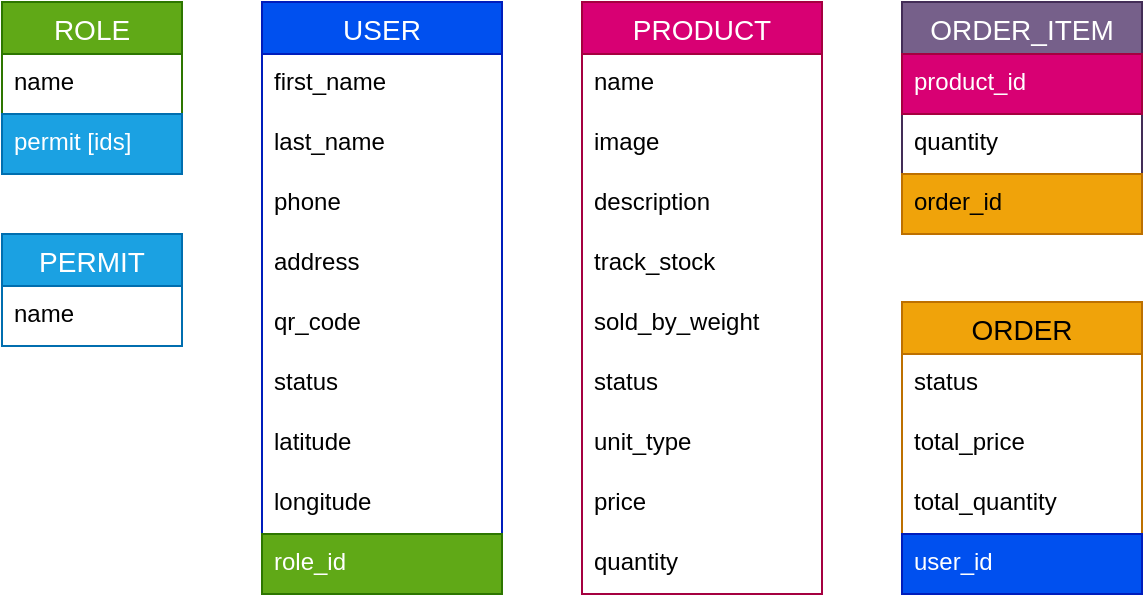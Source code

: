 <mxfile>
    <diagram id="FbO4DC4GYSVrm8Huperx" name="Page-1">
        <mxGraphModel dx="1747" dy="784" grid="1" gridSize="10" guides="1" tooltips="1" connect="1" arrows="1" fold="1" page="1" pageScale="1" pageWidth="1600" pageHeight="900" background="none" math="0" shadow="0">
            <root>
                <mxCell id="0"/>
                <mxCell id="1" parent="0"/>
                <mxCell id="24" value="ROLE" style="swimlane;fontStyle=0;childLayout=stackLayout;horizontal=1;startSize=26;horizontalStack=0;resizeParent=1;resizeParentMax=0;resizeLast=0;collapsible=1;marginBottom=0;align=center;fontSize=14;fillColor=#60a917;fontColor=#ffffff;strokeColor=#2D7600;" parent="1" vertex="1">
                    <mxGeometry x="30" y="40" width="90" height="86" as="geometry">
                        <mxRectangle x="50" y="50" width="80" height="30" as="alternateBounds"/>
                    </mxGeometry>
                </mxCell>
                <mxCell id="25" value="name" style="text;strokeColor=none;fillColor=none;spacingLeft=4;spacingRight=4;overflow=hidden;rotatable=0;points=[[0,0.5],[1,0.5]];portConstraint=eastwest;fontSize=12;" parent="24" vertex="1">
                    <mxGeometry y="26" width="90" height="30" as="geometry"/>
                </mxCell>
                <mxCell id="26" value="permit [ids]" style="text;strokeColor=#006EAF;fillColor=#1ba1e2;spacingLeft=4;spacingRight=4;overflow=hidden;rotatable=0;points=[[0,0.5],[1,0.5]];portConstraint=eastwest;fontSize=12;fontColor=#ffffff;" parent="24" vertex="1">
                    <mxGeometry y="56" width="90" height="30" as="geometry"/>
                </mxCell>
                <mxCell id="28" value="PERMIT" style="swimlane;fontStyle=0;childLayout=stackLayout;horizontal=1;startSize=26;horizontalStack=0;resizeParent=1;resizeParentMax=0;resizeLast=0;collapsible=1;marginBottom=0;align=center;fontSize=14;fillColor=#1ba1e2;fontColor=#ffffff;strokeColor=#006EAF;" parent="1" vertex="1">
                    <mxGeometry x="30" y="156" width="90" height="56" as="geometry">
                        <mxRectangle x="180" y="50" width="90" height="30" as="alternateBounds"/>
                    </mxGeometry>
                </mxCell>
                <mxCell id="29" value="name" style="text;strokeColor=none;fillColor=none;spacingLeft=4;spacingRight=4;overflow=hidden;rotatable=0;points=[[0,0.5],[1,0.5]];portConstraint=eastwest;fontSize=12;" parent="28" vertex="1">
                    <mxGeometry y="26" width="90" height="30" as="geometry"/>
                </mxCell>
                <mxCell id="31" value="PRODUCT" style="swimlane;fontStyle=0;childLayout=stackLayout;horizontal=1;startSize=26;horizontalStack=0;resizeParent=1;resizeParentMax=0;resizeLast=0;collapsible=1;marginBottom=0;align=center;fontSize=14;fillColor=#d80073;fontColor=#ffffff;strokeColor=#A50040;" parent="1" vertex="1">
                    <mxGeometry x="320" y="40" width="120" height="296" as="geometry">
                        <mxRectangle x="320" y="50" width="110" height="30" as="alternateBounds"/>
                    </mxGeometry>
                </mxCell>
                <mxCell id="32" value="name" style="text;strokeColor=none;fillColor=none;spacingLeft=4;spacingRight=4;overflow=hidden;rotatable=0;points=[[0,0.5],[1,0.5]];portConstraint=eastwest;fontSize=12;" parent="31" vertex="1">
                    <mxGeometry y="26" width="120" height="30" as="geometry"/>
                </mxCell>
                <mxCell id="33" value="image" style="text;strokeColor=none;fillColor=none;spacingLeft=4;spacingRight=4;overflow=hidden;rotatable=0;points=[[0,0.5],[1,0.5]];portConstraint=eastwest;fontSize=12;" parent="31" vertex="1">
                    <mxGeometry y="56" width="120" height="30" as="geometry"/>
                </mxCell>
                <mxCell id="34" value="description" style="text;strokeColor=none;fillColor=none;spacingLeft=4;spacingRight=4;overflow=hidden;rotatable=0;points=[[0,0.5],[1,0.5]];portConstraint=eastwest;fontSize=12;" parent="31" vertex="1">
                    <mxGeometry y="86" width="120" height="30" as="geometry"/>
                </mxCell>
                <mxCell id="36" value="track_stock" style="text;strokeColor=none;fillColor=none;spacingLeft=4;spacingRight=4;overflow=hidden;rotatable=0;points=[[0,0.5],[1,0.5]];portConstraint=eastwest;fontSize=12;" parent="31" vertex="1">
                    <mxGeometry y="116" width="120" height="30" as="geometry"/>
                </mxCell>
                <mxCell id="37" value="sold_by_weight" style="text;strokeColor=none;fillColor=none;spacingLeft=4;spacingRight=4;overflow=hidden;rotatable=0;points=[[0,0.5],[1,0.5]];portConstraint=eastwest;fontSize=12;" parent="31" vertex="1">
                    <mxGeometry y="146" width="120" height="30" as="geometry"/>
                </mxCell>
                <mxCell id="38" value="status" style="text;strokeColor=none;fillColor=none;spacingLeft=4;spacingRight=4;overflow=hidden;rotatable=0;points=[[0,0.5],[1,0.5]];portConstraint=eastwest;fontSize=12;" parent="31" vertex="1">
                    <mxGeometry y="176" width="120" height="30" as="geometry"/>
                </mxCell>
                <mxCell id="39" value="unit_type" style="text;strokeColor=none;fillColor=none;spacingLeft=4;spacingRight=4;overflow=hidden;rotatable=0;points=[[0,0.5],[1,0.5]];portConstraint=eastwest;fontSize=12;" parent="31" vertex="1">
                    <mxGeometry y="206" width="120" height="30" as="geometry"/>
                </mxCell>
                <mxCell id="40" value="price" style="text;strokeColor=none;fillColor=none;spacingLeft=4;spacingRight=4;overflow=hidden;rotatable=0;points=[[0,0.5],[1,0.5]];portConstraint=eastwest;fontSize=12;" parent="31" vertex="1">
                    <mxGeometry y="236" width="120" height="30" as="geometry"/>
                </mxCell>
                <mxCell id="75" value="quantity" style="text;strokeColor=none;fillColor=none;spacingLeft=4;spacingRight=4;overflow=hidden;rotatable=0;points=[[0,0.5],[1,0.5]];portConstraint=eastwest;fontSize=12;" parent="31" vertex="1">
                    <mxGeometry y="266" width="120" height="30" as="geometry"/>
                </mxCell>
                <mxCell id="42" value="USER" style="swimlane;fontStyle=0;childLayout=stackLayout;horizontal=1;startSize=26;horizontalStack=0;resizeParent=1;resizeParentMax=0;resizeLast=0;collapsible=1;marginBottom=0;align=center;fontSize=14;fillColor=#0050ef;fontColor=#ffffff;strokeColor=#001DBC;" parent="1" vertex="1">
                    <mxGeometry x="160" y="40" width="120" height="296" as="geometry">
                        <mxRectangle x="490" y="50" width="80" height="30" as="alternateBounds"/>
                    </mxGeometry>
                </mxCell>
                <mxCell id="43" value="first_name" style="text;strokeColor=none;fillColor=none;spacingLeft=4;spacingRight=4;overflow=hidden;rotatable=0;points=[[0,0.5],[1,0.5]];portConstraint=eastwest;fontSize=12;" parent="42" vertex="1">
                    <mxGeometry y="26" width="120" height="30" as="geometry"/>
                </mxCell>
                <mxCell id="44" value="last_name" style="text;strokeColor=none;fillColor=none;spacingLeft=4;spacingRight=4;overflow=hidden;rotatable=0;points=[[0,0.5],[1,0.5]];portConstraint=eastwest;fontSize=12;" parent="42" vertex="1">
                    <mxGeometry y="56" width="120" height="30" as="geometry"/>
                </mxCell>
                <mxCell id="45" value="phone" style="text;strokeColor=none;fillColor=none;spacingLeft=4;spacingRight=4;overflow=hidden;rotatable=0;points=[[0,0.5],[1,0.5]];portConstraint=eastwest;fontSize=12;" parent="42" vertex="1">
                    <mxGeometry y="86" width="120" height="30" as="geometry"/>
                </mxCell>
                <mxCell id="46" value="address" style="text;strokeColor=none;fillColor=none;spacingLeft=4;spacingRight=4;overflow=hidden;rotatable=0;points=[[0,0.5],[1,0.5]];portConstraint=eastwest;fontSize=12;" parent="42" vertex="1">
                    <mxGeometry y="116" width="120" height="30" as="geometry"/>
                </mxCell>
                <mxCell id="47" value="qr_code" style="text;strokeColor=none;fillColor=none;spacingLeft=4;spacingRight=4;overflow=hidden;rotatable=0;points=[[0,0.5],[1,0.5]];portConstraint=eastwest;fontSize=12;" parent="42" vertex="1">
                    <mxGeometry y="146" width="120" height="30" as="geometry"/>
                </mxCell>
                <mxCell id="48" value="status" style="text;strokeColor=none;fillColor=none;spacingLeft=4;spacingRight=4;overflow=hidden;rotatable=0;points=[[0,0.5],[1,0.5]];portConstraint=eastwest;fontSize=12;" parent="42" vertex="1">
                    <mxGeometry y="176" width="120" height="30" as="geometry"/>
                </mxCell>
                <mxCell id="51" value="latitude" style="text;strokeColor=none;fillColor=none;spacingLeft=4;spacingRight=4;overflow=hidden;rotatable=0;points=[[0,0.5],[1,0.5]];portConstraint=eastwest;fontSize=12;" parent="42" vertex="1">
                    <mxGeometry y="206" width="120" height="30" as="geometry"/>
                </mxCell>
                <mxCell id="50" value="longitude" style="text;strokeColor=none;fillColor=none;spacingLeft=4;spacingRight=4;overflow=hidden;rotatable=0;points=[[0,0.5],[1,0.5]];portConstraint=eastwest;fontSize=12;" parent="42" vertex="1">
                    <mxGeometry y="236" width="120" height="30" as="geometry"/>
                </mxCell>
                <mxCell id="49" value="role_id" style="text;strokeColor=#2D7600;fillColor=#60a917;spacingLeft=4;spacingRight=4;overflow=hidden;rotatable=0;points=[[0,0.5],[1,0.5]];portConstraint=eastwest;fontSize=12;fontColor=#ffffff;" parent="42" vertex="1">
                    <mxGeometry y="266" width="120" height="30" as="geometry"/>
                </mxCell>
                <mxCell id="52" value="ORDER" style="swimlane;fontStyle=0;childLayout=stackLayout;horizontal=1;startSize=26;horizontalStack=0;resizeParent=1;resizeParentMax=0;resizeLast=0;collapsible=1;marginBottom=0;align=center;fontSize=14;fillColor=#f0a30a;strokeColor=#BD7000;fontColor=#000000;" parent="1" vertex="1">
                    <mxGeometry x="480" y="190" width="120" height="146" as="geometry">
                        <mxRectangle x="650" y="50" width="90" height="30" as="alternateBounds"/>
                    </mxGeometry>
                </mxCell>
                <mxCell id="56" value="status" style="text;strokeColor=none;fillColor=none;spacingLeft=4;spacingRight=4;overflow=hidden;rotatable=0;points=[[0,0.5],[1,0.5]];portConstraint=eastwest;fontSize=12;" parent="52" vertex="1">
                    <mxGeometry y="26" width="120" height="30" as="geometry"/>
                </mxCell>
                <mxCell id="57" value="total_price" style="text;strokeColor=none;fillColor=none;spacingLeft=4;spacingRight=4;overflow=hidden;rotatable=0;points=[[0,0.5],[1,0.5]];portConstraint=eastwest;fontSize=12;" parent="52" vertex="1">
                    <mxGeometry y="56" width="120" height="30" as="geometry"/>
                </mxCell>
                <mxCell id="74" value="total_quantity" style="text;strokeColor=none;fillColor=none;spacingLeft=4;spacingRight=4;overflow=hidden;rotatable=0;points=[[0,0.5],[1,0.5]];portConstraint=eastwest;fontSize=12;" parent="52" vertex="1">
                    <mxGeometry y="86" width="120" height="30" as="geometry"/>
                </mxCell>
                <mxCell id="61" value="user_id" style="text;strokeColor=#001DBC;fillColor=#0050ef;spacingLeft=4;spacingRight=4;overflow=hidden;rotatable=0;points=[[0,0.5],[1,0.5]];portConstraint=eastwest;fontSize=12;fontColor=#ffffff;" parent="52" vertex="1">
                    <mxGeometry y="116" width="120" height="30" as="geometry"/>
                </mxCell>
                <mxCell id="65" value="ORDER_ITEM" style="swimlane;fontStyle=0;childLayout=stackLayout;horizontal=1;startSize=26;horizontalStack=0;resizeParent=1;resizeParentMax=0;resizeLast=0;collapsible=1;marginBottom=0;align=center;fontSize=14;fillColor=#76608a;strokeColor=#432D57;fontColor=#ffffff;" parent="1" vertex="1">
                    <mxGeometry x="480" y="40" width="120" height="116" as="geometry">
                        <mxRectangle x="650" y="50" width="90" height="30" as="alternateBounds"/>
                    </mxGeometry>
                </mxCell>
                <mxCell id="66" value="product_id" style="text;strokeColor=#A50040;fillColor=#d80073;spacingLeft=4;spacingRight=4;overflow=hidden;rotatable=0;points=[[0,0.5],[1,0.5]];portConstraint=eastwest;fontSize=12;fontColor=#ffffff;" parent="65" vertex="1">
                    <mxGeometry y="26" width="120" height="30" as="geometry"/>
                </mxCell>
                <mxCell id="67" value="quantity" style="text;strokeColor=none;fillColor=none;spacingLeft=4;spacingRight=4;overflow=hidden;rotatable=0;points=[[0,0.5],[1,0.5]];portConstraint=eastwest;fontSize=12;" parent="65" vertex="1">
                    <mxGeometry y="56" width="120" height="30" as="geometry"/>
                </mxCell>
                <mxCell id="68" value="order_id" style="text;strokeColor=#BD7000;fillColor=#f0a30a;spacingLeft=4;spacingRight=4;overflow=hidden;rotatable=0;points=[[0,0.5],[1,0.5]];portConstraint=eastwest;fontSize=12;fontColor=#000000;" parent="65" vertex="1">
                    <mxGeometry y="86" width="120" height="30" as="geometry"/>
                </mxCell>
            </root>
        </mxGraphModel>
    </diagram>
</mxfile>